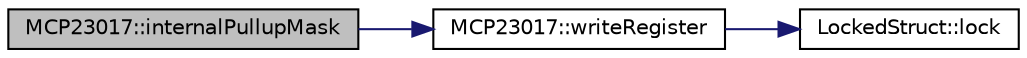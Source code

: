 digraph "MCP23017::internalPullupMask"
{
  edge [fontname="Helvetica",fontsize="10",labelfontname="Helvetica",labelfontsize="10"];
  node [fontname="Helvetica",fontsize="10",shape=record];
  rankdir="LR";
  Node50 [label="MCP23017::internalPullupMask",height=0.2,width=0.4,color="black", fillcolor="grey75", style="filled", fontcolor="black"];
  Node50 -> Node51 [color="midnightblue",fontsize="10",style="solid",fontname="Helvetica"];
  Node51 [label="MCP23017::writeRegister",height=0.2,width=0.4,color="black", fillcolor="white", style="filled",URL="$class_m_c_p23017.html#ab7e0f3b57f9eee9988689643f59b67d3"];
  Node51 -> Node52 [color="midnightblue",fontsize="10",style="solid",fontname="Helvetica"];
  Node52 [label="LockedStruct::lock",height=0.2,width=0.4,color="black", fillcolor="white", style="filled",URL="$struct_locked_struct.html#aa207b98a1cd6c569a96e7d1d5565478f",tooltip="Lock this struct. "];
}
